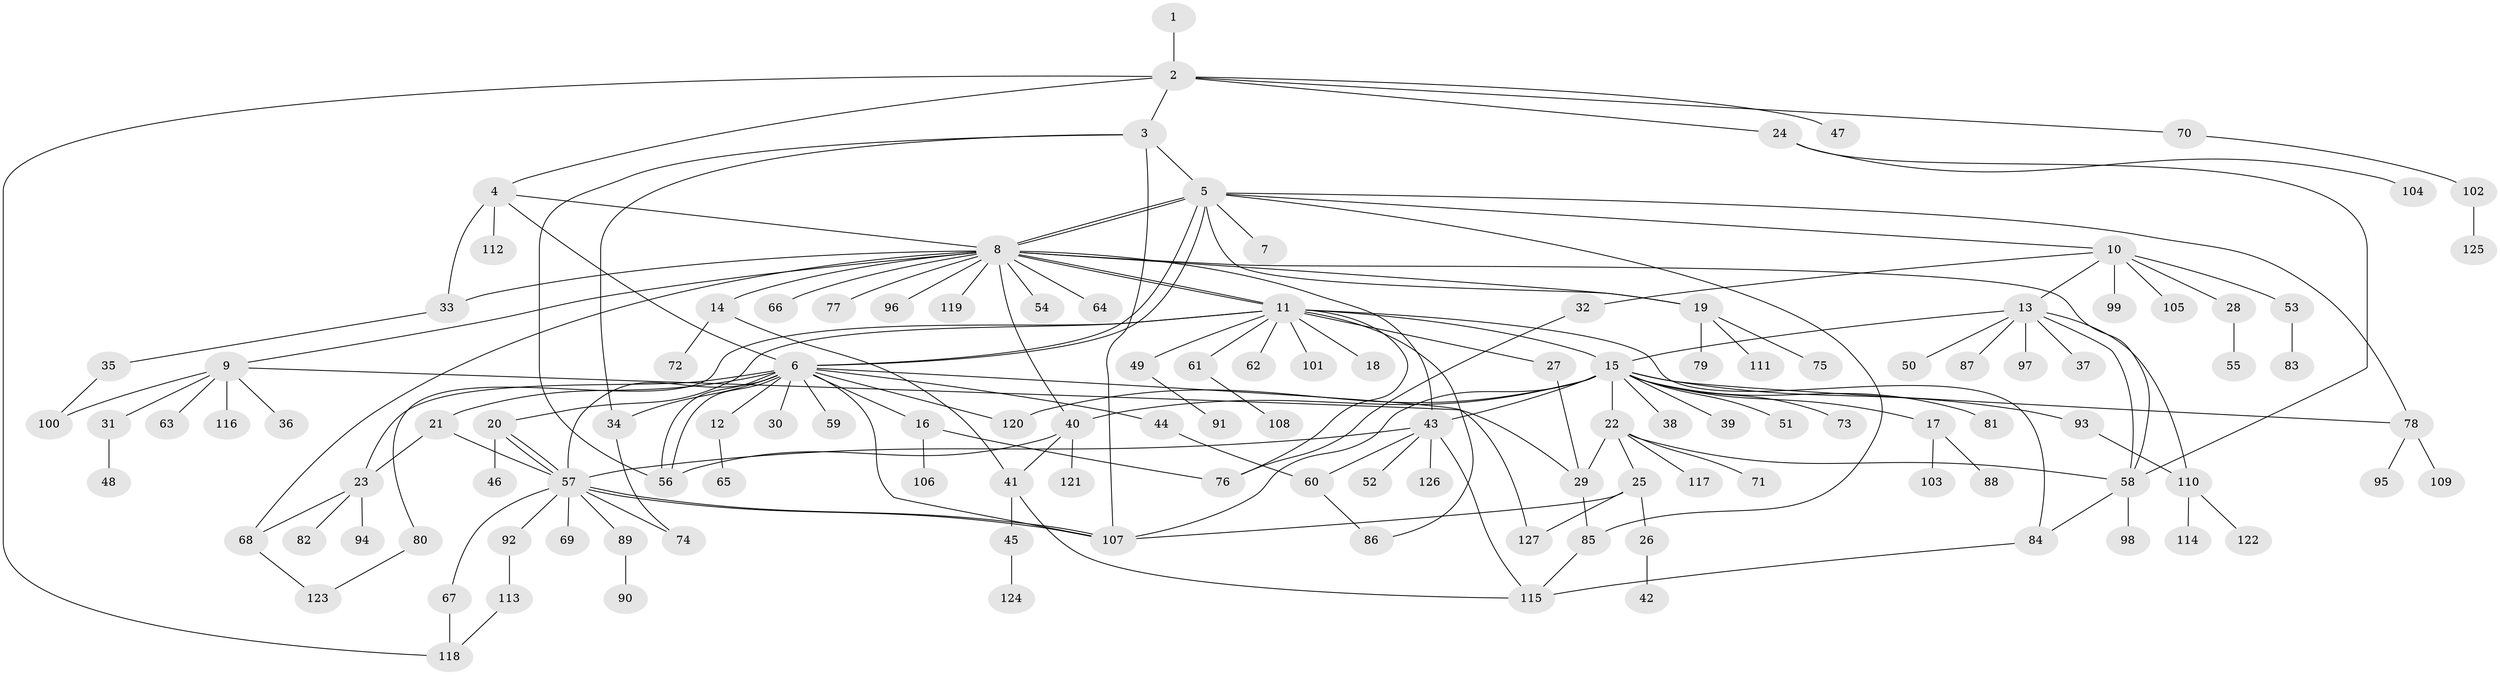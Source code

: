 // coarse degree distribution, {6: 0.041666666666666664, 5: 0.0625, 15: 0.010416666666666666, 17: 0.020833333333333332, 1: 0.53125, 18: 0.010416666666666666, 7: 0.03125, 14: 0.010416666666666666, 2: 0.15625, 4: 0.03125, 11: 0.010416666666666666, 3: 0.08333333333333333}
// Generated by graph-tools (version 1.1) at 2025/51/02/27/25 19:51:55]
// undirected, 127 vertices, 175 edges
graph export_dot {
graph [start="1"]
  node [color=gray90,style=filled];
  1;
  2;
  3;
  4;
  5;
  6;
  7;
  8;
  9;
  10;
  11;
  12;
  13;
  14;
  15;
  16;
  17;
  18;
  19;
  20;
  21;
  22;
  23;
  24;
  25;
  26;
  27;
  28;
  29;
  30;
  31;
  32;
  33;
  34;
  35;
  36;
  37;
  38;
  39;
  40;
  41;
  42;
  43;
  44;
  45;
  46;
  47;
  48;
  49;
  50;
  51;
  52;
  53;
  54;
  55;
  56;
  57;
  58;
  59;
  60;
  61;
  62;
  63;
  64;
  65;
  66;
  67;
  68;
  69;
  70;
  71;
  72;
  73;
  74;
  75;
  76;
  77;
  78;
  79;
  80;
  81;
  82;
  83;
  84;
  85;
  86;
  87;
  88;
  89;
  90;
  91;
  92;
  93;
  94;
  95;
  96;
  97;
  98;
  99;
  100;
  101;
  102;
  103;
  104;
  105;
  106;
  107;
  108;
  109;
  110;
  111;
  112;
  113;
  114;
  115;
  116;
  117;
  118;
  119;
  120;
  121;
  122;
  123;
  124;
  125;
  126;
  127;
  1 -- 2;
  2 -- 3;
  2 -- 4;
  2 -- 24;
  2 -- 47;
  2 -- 70;
  2 -- 118;
  3 -- 5;
  3 -- 34;
  3 -- 56;
  3 -- 107;
  4 -- 6;
  4 -- 8;
  4 -- 33;
  4 -- 112;
  5 -- 6;
  5 -- 6;
  5 -- 7;
  5 -- 8;
  5 -- 8;
  5 -- 10;
  5 -- 19;
  5 -- 78;
  5 -- 85;
  6 -- 12;
  6 -- 16;
  6 -- 21;
  6 -- 23;
  6 -- 30;
  6 -- 34;
  6 -- 44;
  6 -- 56;
  6 -- 56;
  6 -- 57;
  6 -- 59;
  6 -- 107;
  6 -- 120;
  6 -- 127;
  8 -- 9;
  8 -- 11;
  8 -- 11;
  8 -- 14;
  8 -- 19;
  8 -- 33;
  8 -- 40;
  8 -- 43;
  8 -- 54;
  8 -- 58;
  8 -- 64;
  8 -- 66;
  8 -- 68;
  8 -- 77;
  8 -- 96;
  8 -- 119;
  9 -- 29;
  9 -- 31;
  9 -- 36;
  9 -- 63;
  9 -- 100;
  9 -- 116;
  10 -- 13;
  10 -- 28;
  10 -- 32;
  10 -- 53;
  10 -- 99;
  10 -- 105;
  11 -- 15;
  11 -- 18;
  11 -- 20;
  11 -- 27;
  11 -- 49;
  11 -- 61;
  11 -- 62;
  11 -- 76;
  11 -- 80;
  11 -- 84;
  11 -- 86;
  11 -- 101;
  12 -- 65;
  13 -- 15;
  13 -- 37;
  13 -- 50;
  13 -- 58;
  13 -- 87;
  13 -- 97;
  13 -- 110;
  14 -- 41;
  14 -- 72;
  15 -- 17;
  15 -- 22;
  15 -- 38;
  15 -- 39;
  15 -- 40;
  15 -- 43;
  15 -- 51;
  15 -- 73;
  15 -- 78;
  15 -- 81;
  15 -- 93;
  15 -- 107;
  15 -- 120;
  16 -- 76;
  16 -- 106;
  17 -- 88;
  17 -- 103;
  19 -- 75;
  19 -- 79;
  19 -- 111;
  20 -- 46;
  20 -- 57;
  20 -- 57;
  21 -- 23;
  21 -- 57;
  22 -- 25;
  22 -- 29;
  22 -- 58;
  22 -- 71;
  22 -- 117;
  23 -- 68;
  23 -- 82;
  23 -- 94;
  24 -- 58;
  24 -- 104;
  25 -- 26;
  25 -- 107;
  25 -- 127;
  26 -- 42;
  27 -- 29;
  28 -- 55;
  29 -- 85;
  31 -- 48;
  32 -- 76;
  33 -- 35;
  34 -- 74;
  35 -- 100;
  40 -- 41;
  40 -- 56;
  40 -- 121;
  41 -- 45;
  41 -- 115;
  43 -- 52;
  43 -- 57;
  43 -- 60;
  43 -- 115;
  43 -- 126;
  44 -- 60;
  45 -- 124;
  49 -- 91;
  53 -- 83;
  57 -- 67;
  57 -- 69;
  57 -- 74;
  57 -- 89;
  57 -- 92;
  57 -- 107;
  57 -- 107;
  58 -- 84;
  58 -- 98;
  60 -- 86;
  61 -- 108;
  67 -- 118;
  68 -- 123;
  70 -- 102;
  78 -- 95;
  78 -- 109;
  80 -- 123;
  84 -- 115;
  85 -- 115;
  89 -- 90;
  92 -- 113;
  93 -- 110;
  102 -- 125;
  110 -- 114;
  110 -- 122;
  113 -- 118;
}
